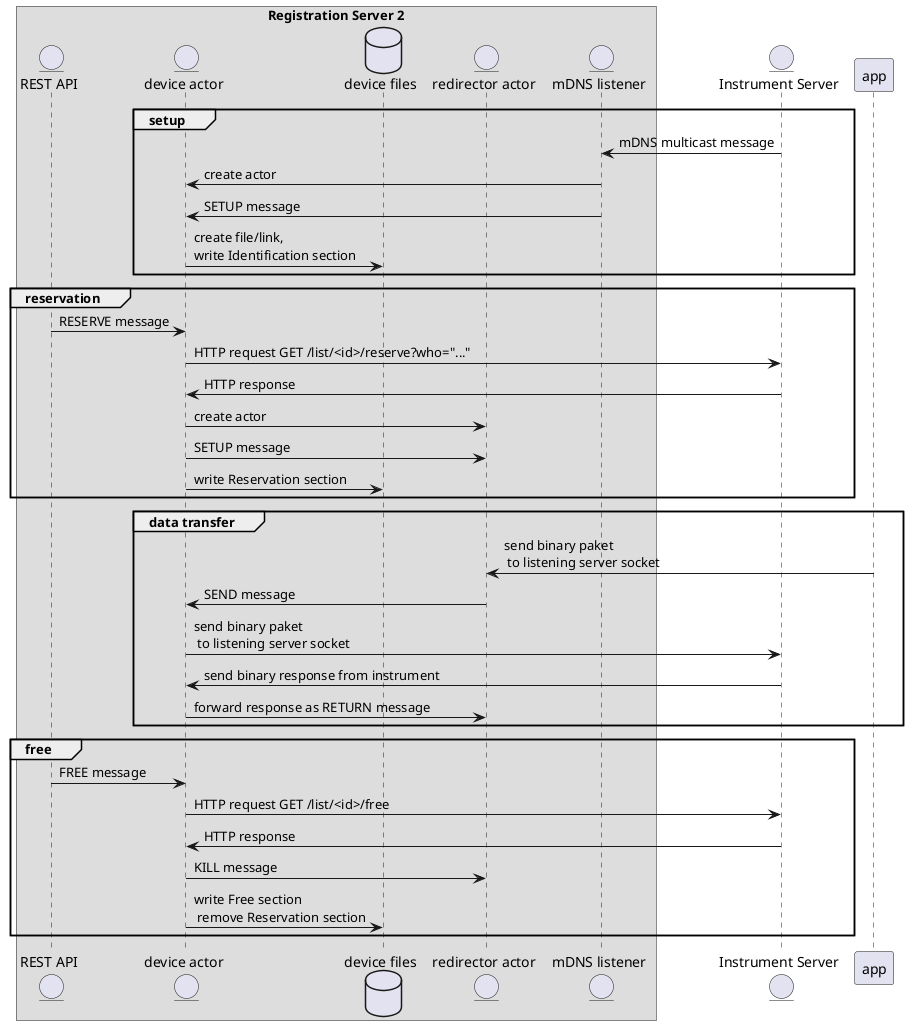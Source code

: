 @startuml
box "Registration Server 2"
	      entity "REST API" as api
	      entity "device actor" as deviceactor
        database "device files" as files
        entity "redirector actor" as redirector
        entity "mDNS listener" as listener
end box
entity "Instrument Server" as is

group setup
        is -> listener: mDNS multicast message
        listener -> deviceactor: create actor
        listener -> deviceactor: SETUP message
        deviceactor -> files: create file/link,\nwrite Identification section
end
group reservation
	      api -> deviceactor: RESERVE message
        deviceactor -> is: HTTP request GET /list/<id>/reserve?who="..."
        is -> deviceactor: HTTP response
        deviceactor -> redirector: create actor
        deviceactor -> redirector: SETUP message
        deviceactor -> files: write Reservation section
end
group data transfer
	      app -> redirector: send binary paket\n to listening server socket
        redirector -> deviceactor: SEND message
        deviceactor -> is: send binary paket\n to listening server socket
        is -> deviceactor: send binary response from instrument
        deviceactor -> redirector: forward response as RETURN message
end
group free
	      api -> deviceactor: FREE message
        deviceactor -> is: HTTP request GET /list/<id>/free
        is -> deviceactor: HTTP response
        deviceactor -> redirector: KILL message
        deviceactor -> files: write Free section\n remove Reservation section
end
@enduml
